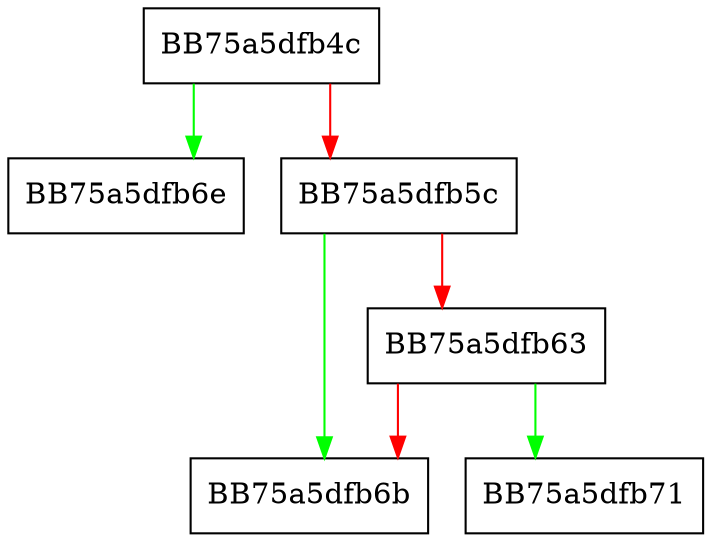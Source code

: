 digraph MpIsWindowsVistaSP1 {
  node [shape="box"];
  graph [splines=ortho];
  BB75a5dfb4c -> BB75a5dfb6e [color="green"];
  BB75a5dfb4c -> BB75a5dfb5c [color="red"];
  BB75a5dfb5c -> BB75a5dfb6b [color="green"];
  BB75a5dfb5c -> BB75a5dfb63 [color="red"];
  BB75a5dfb63 -> BB75a5dfb71 [color="green"];
  BB75a5dfb63 -> BB75a5dfb6b [color="red"];
}